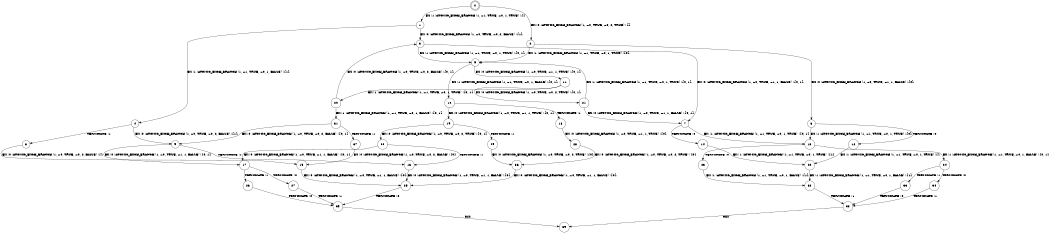 digraph BCG {
size = "7, 10.5";
center = TRUE;
node [shape = circle];
0 [peripheries = 2];
0 -> 1 [label = "EX !1 !ATOMIC_EXCH_BRANCH (1, +1, TRUE, +0, 1, TRUE) !{}"];
0 -> 2 [label = "EX !0 !ATOMIC_EXCH_BRANCH (1, +0, TRUE, +0, 2, TRUE) !{}"];
1 -> 3 [label = "EX !0 !ATOMIC_EXCH_BRANCH (1, +0, TRUE, +0, 2, FALSE) !{1}"];
1 -> 4 [label = "EX !1 !ATOMIC_EXCH_BRANCH (1, +1, TRUE, +0, 1, FALSE) !{1}"];
2 -> 5 [label = "EX !1 !ATOMIC_EXCH_BRANCH (1, +1, TRUE, +0, 1, TRUE) !{0}"];
2 -> 6 [label = "EX !0 !ATOMIC_EXCH_BRANCH (1, +0, TRUE, +1, 1, FALSE) !{0}"];
3 -> 5 [label = "EX !1 !ATOMIC_EXCH_BRANCH (1, +1, TRUE, +0, 1, TRUE) !{0, 1}"];
3 -> 7 [label = "EX !0 !ATOMIC_EXCH_BRANCH (1, +0, TRUE, +1, 1, FALSE) !{0, 1}"];
4 -> 8 [label = "TERMINATE !1"];
4 -> 9 [label = "EX !0 !ATOMIC_EXCH_BRANCH (1, +0, TRUE, +0, 2, FALSE) !{1}"];
5 -> 10 [label = "EX !1 !ATOMIC_EXCH_BRANCH (1, +1, TRUE, +0, 1, FALSE) !{0, 1}"];
5 -> 11 [label = "EX !0 !ATOMIC_EXCH_BRANCH (1, +0, TRUE, +1, 1, TRUE) !{0, 1}"];
6 -> 12 [label = "TERMINATE !0"];
6 -> 13 [label = "EX !1 !ATOMIC_EXCH_BRANCH (1, +1, TRUE, +0, 1, TRUE) !{0}"];
7 -> 14 [label = "TERMINATE !0"];
7 -> 13 [label = "EX !1 !ATOMIC_EXCH_BRANCH (1, +1, TRUE, +0, 1, TRUE) !{0, 1}"];
8 -> 15 [label = "EX !0 !ATOMIC_EXCH_BRANCH (1, +0, TRUE, +0, 2, FALSE) !{}"];
9 -> 16 [label = "TERMINATE !1"];
9 -> 17 [label = "EX !0 !ATOMIC_EXCH_BRANCH (1, +0, TRUE, +1, 1, FALSE) !{0, 1}"];
10 -> 18 [label = "TERMINATE !1"];
10 -> 19 [label = "EX !0 !ATOMIC_EXCH_BRANCH (1, +0, TRUE, +1, 1, TRUE) !{0, 1}"];
11 -> 20 [label = "EX !1 !ATOMIC_EXCH_BRANCH (1, +1, TRUE, +0, 1, TRUE) !{0, 1}"];
11 -> 21 [label = "EX !0 !ATOMIC_EXCH_BRANCH (1, +0, TRUE, +0, 2, TRUE) !{0, 1}"];
12 -> 22 [label = "EX !1 !ATOMIC_EXCH_BRANCH (1, +1, TRUE, +0, 1, TRUE) !{}"];
13 -> 23 [label = "TERMINATE !0"];
13 -> 24 [label = "EX !1 !ATOMIC_EXCH_BRANCH (1, +1, TRUE, +0, 1, FALSE) !{0, 1}"];
14 -> 22 [label = "EX !1 !ATOMIC_EXCH_BRANCH (1, +1, TRUE, +0, 1, TRUE) !{1}"];
15 -> 25 [label = "EX !0 !ATOMIC_EXCH_BRANCH (1, +0, TRUE, +1, 1, FALSE) !{0}"];
16 -> 25 [label = "EX !0 !ATOMIC_EXCH_BRANCH (1, +0, TRUE, +1, 1, FALSE) !{0}"];
17 -> 26 [label = "TERMINATE !1"];
17 -> 27 [label = "TERMINATE !0"];
18 -> 28 [label = "EX !0 !ATOMIC_EXCH_BRANCH (1, +0, TRUE, +1, 1, TRUE) !{0}"];
19 -> 29 [label = "TERMINATE !1"];
19 -> 30 [label = "EX !0 !ATOMIC_EXCH_BRANCH (1, +0, TRUE, +0, 2, TRUE) !{0, 1}"];
20 -> 31 [label = "EX !1 !ATOMIC_EXCH_BRANCH (1, +1, TRUE, +0, 1, FALSE) !{0, 1}"];
20 -> 3 [label = "EX !0 !ATOMIC_EXCH_BRANCH (1, +0, TRUE, +0, 2, FALSE) !{0, 1}"];
21 -> 5 [label = "EX !1 !ATOMIC_EXCH_BRANCH (1, +1, TRUE, +0, 1, TRUE) !{0, 1}"];
21 -> 7 [label = "EX !0 !ATOMIC_EXCH_BRANCH (1, +0, TRUE, +1, 1, FALSE) !{0, 1}"];
22 -> 32 [label = "EX !1 !ATOMIC_EXCH_BRANCH (1, +1, TRUE, +0, 1, FALSE) !{1}"];
23 -> 32 [label = "EX !1 !ATOMIC_EXCH_BRANCH (1, +1, TRUE, +0, 1, FALSE) !{1}"];
24 -> 33 [label = "TERMINATE !1"];
24 -> 34 [label = "TERMINATE !0"];
25 -> 35 [label = "TERMINATE !0"];
26 -> 35 [label = "TERMINATE !0"];
27 -> 35 [label = "TERMINATE !1"];
28 -> 36 [label = "EX !0 !ATOMIC_EXCH_BRANCH (1, +0, TRUE, +0, 2, TRUE) !{0}"];
29 -> 36 [label = "EX !0 !ATOMIC_EXCH_BRANCH (1, +0, TRUE, +0, 2, TRUE) !{0}"];
30 -> 16 [label = "TERMINATE !1"];
30 -> 17 [label = "EX !0 !ATOMIC_EXCH_BRANCH (1, +0, TRUE, +1, 1, FALSE) !{0, 1}"];
31 -> 37 [label = "TERMINATE !1"];
31 -> 9 [label = "EX !0 !ATOMIC_EXCH_BRANCH (1, +0, TRUE, +0, 2, FALSE) !{0, 1}"];
32 -> 38 [label = "TERMINATE !1"];
33 -> 38 [label = "TERMINATE !0"];
34 -> 38 [label = "TERMINATE !1"];
35 -> 39 [label = "exit"];
36 -> 25 [label = "EX !0 !ATOMIC_EXCH_BRANCH (1, +0, TRUE, +1, 1, FALSE) !{0}"];
37 -> 15 [label = "EX !0 !ATOMIC_EXCH_BRANCH (1, +0, TRUE, +0, 2, FALSE) !{0}"];
38 -> 39 [label = "exit"];
}

